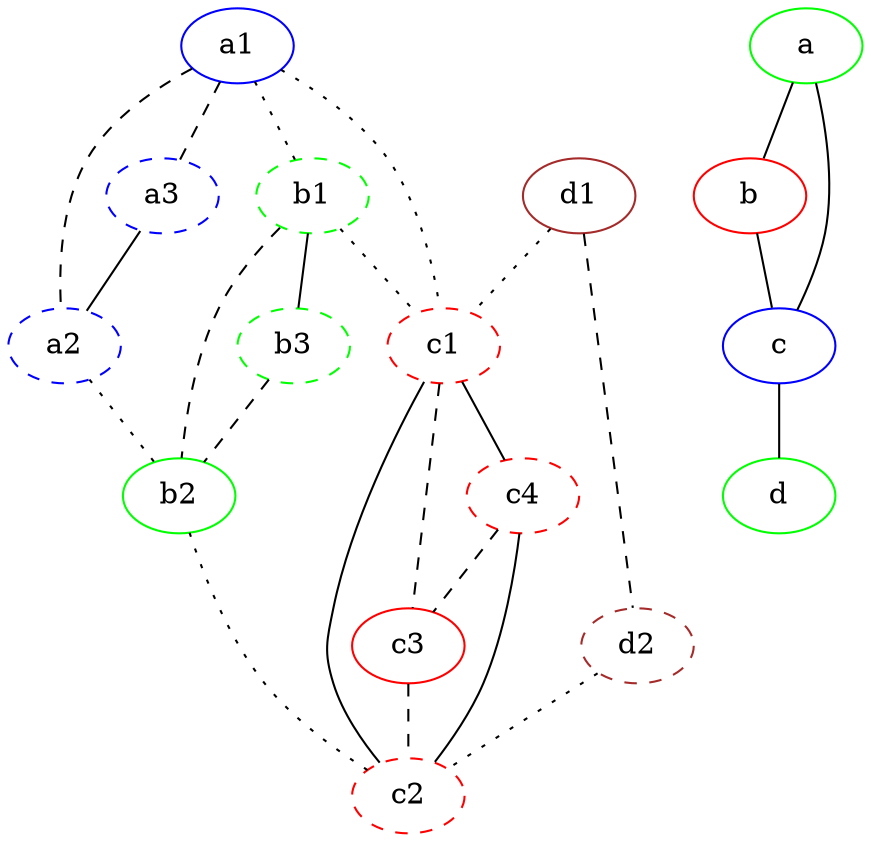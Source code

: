 graph G {

    a1 [color="blue"];
    a2 [color="blue", style="dashed"];
    a3 [color="blue", style="dashed"];
    
    b1 [color="green", style="dashed"];
    b2 [color="green"];
    b3 [color="green", style="dashed"];

    c1 [color="red", style="dashed"];
    c2 [color="red", style="dashed"];
    c3 [color="red"];
    c4 [color="red", style="dashed"];

    d1 [color="brown"];
    d2 [color="brown", style="dashed"];

    a3--a2;
    a1--a2 [style="dashed"];
    a1--a3 [style="dashed"];
    b3--b2 [style="dashed"];
    b1--b2 [style="dashed"];
    b1--b3;     
    c3--c2 [style="dashed"];
    c1--c2;
    c1--c3 [style="dashed"];
    c1--c4;
    c4--c2;
    c4--c3 [style="dashed"];
    d1--d2 [style="dashed"];
    a2--b2 [style="dotted"];
    a1--b1 [style="dotted"];
    a1--c1 [style="dotted"];
    b1--c1 [style="dotted"];
    b2--c2 [style="dotted"];
    d1--c1 [style="dotted"];
    d2--c2 [style="dotted"];

    a [color="green"];
    b [color="red"];
    c [color="blue"];
    d [color="green"];

    a--b;
    a--c;
    b--c;
    c--d;

     
}
